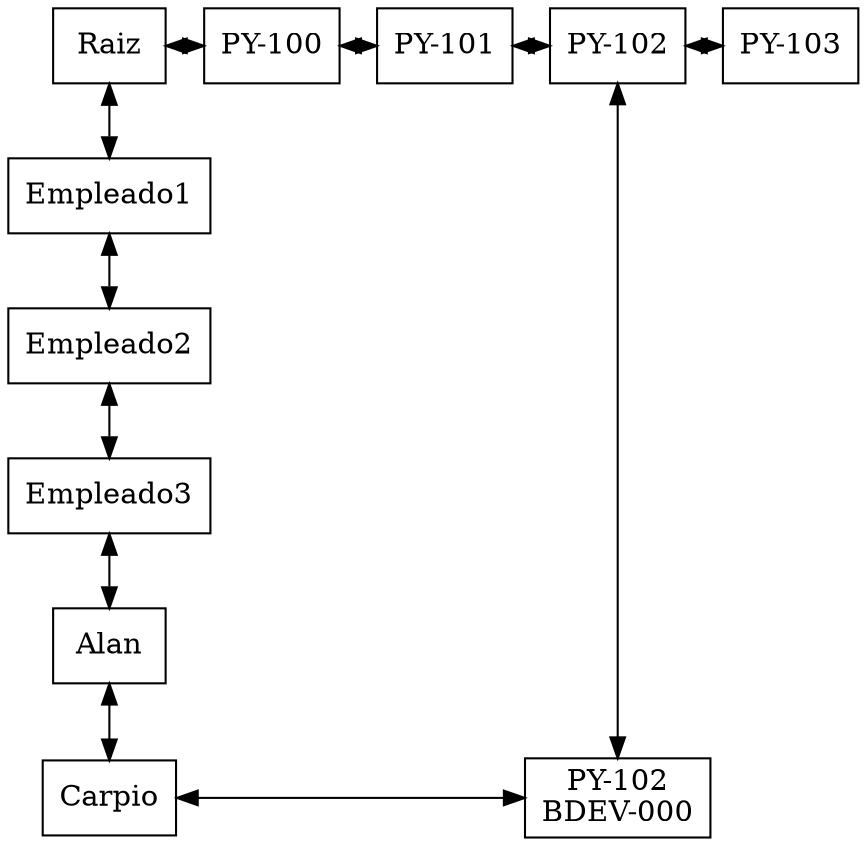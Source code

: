 digraph MatrizCapa{ 
 node[shape=box] 
 rankdir=UD;
{rank=same; 
nodo0x1916d8[label="Raiz" ,group=0]; 
nodo0x191750[label="PY-100" ,group=1]; 
nodo0x191778[label="PY-101" ,group=2]; 
nodo0x1917a0[label="PY-102" ,group=3]; 
nodo0x1917c8[label="PY-103" ,group=4]; 
} 
{rank=same; 
nodo0x1918e0[label="Empleado1" ,group=0]; 
} 
{rank=same; 
nodo0x19a688[label="Empleado2" ,group=0]; 
} 
{rank=same; 
nodo0x19a700[label="Empleado3" ,group=0]; 
} 
{rank=same; 
nodo0x19b550[label="Alan" ,group=0]; 
} 
{rank=same; 
nodo0x19b438[label="Carpio" ,group=0]; 
nodo0x19b5f0[label="PY-102\nBDEV-000" ,group=3]; 
} 
{rank=same; 
} 
{rank=same; 
} 
{rank=same; 
} 
{rank=same; 
} 
{rank=same; 
} 
nodo0x1916d8 -> nodo0x191750 [dir=both];
nodo0x191750 -> nodo0x191778 [dir=both];
nodo0x191778 -> nodo0x1917a0 [dir=both];
nodo0x1917a0 -> nodo0x1917c8 [dir=both];
nodo0x1916d8 -> nodo0x1918e0 [dir=both];
nodo0x1918e0 -> nodo0x19a688 [dir=both];
nodo0x19a688 -> nodo0x19a700 [dir=both];
nodo0x19a700 -> nodo0x19b550 [dir=both];
nodo0x19b550 -> nodo0x19b438 [dir=both];
nodo0x19b438 -> nodo0x19b5f0 [dir=both];
nodo0x1917a0 -> nodo0x19b5f0 [dir=both];
} 
